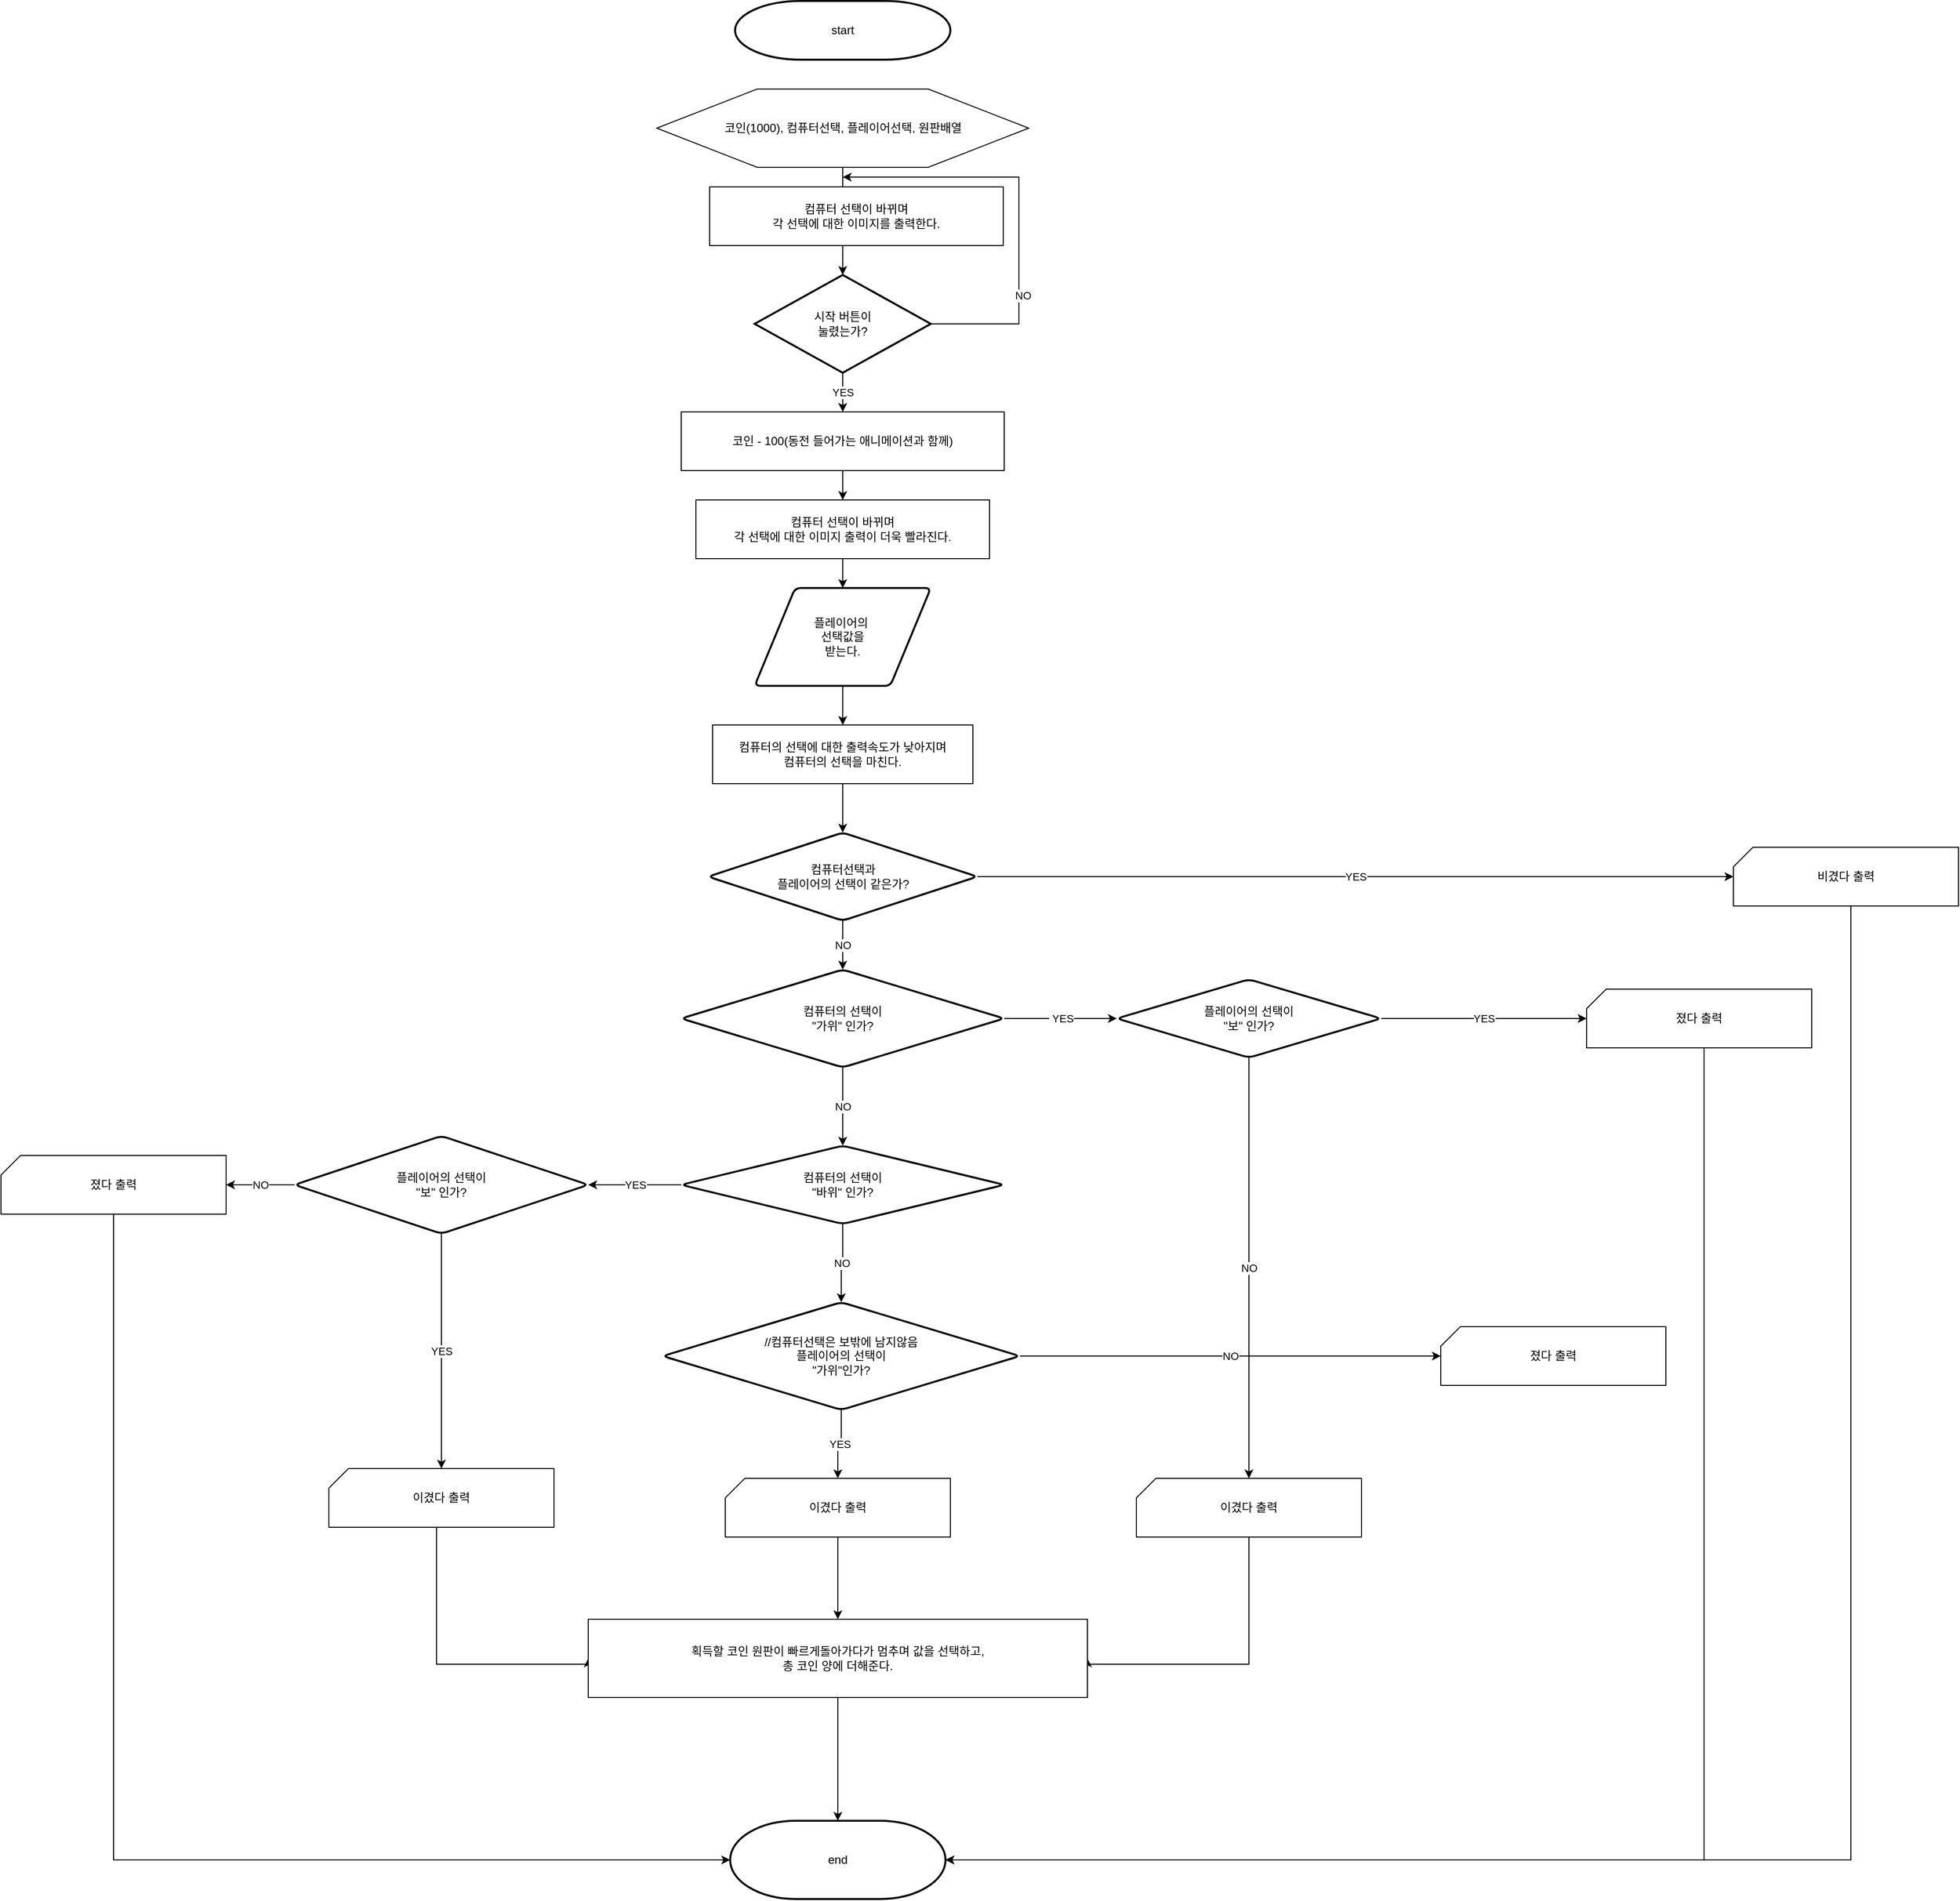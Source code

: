 <mxfile version="20.2.8" type="device"><diagram id="FUHmtFf0QUtu-v7n9mJU" name="페이지-1"><mxGraphModel dx="3671" dy="1588" grid="1" gridSize="10" guides="1" tooltips="1" connect="1" arrows="1" fold="1" page="1" pageScale="1" pageWidth="827" pageHeight="1169" math="0" shadow="0"><root><mxCell id="0"/><mxCell id="1" parent="0"/><mxCell id="JHIqikVzh0IcnaBffEIF-1" value="start" style="strokeWidth=2;html=1;shape=mxgraph.flowchart.terminator;whiteSpace=wrap;" vertex="1" parent="1"><mxGeometry x="290" y="20" width="220" height="60" as="geometry"/></mxCell><mxCell id="JHIqikVzh0IcnaBffEIF-14" value="" style="edgeStyle=orthogonalEdgeStyle;rounded=0;orthogonalLoop=1;jettySize=auto;html=1;" edge="1" parent="1" source="JHIqikVzh0IcnaBffEIF-2" target="JHIqikVzh0IcnaBffEIF-9"><mxGeometry relative="1" as="geometry"/></mxCell><mxCell id="JHIqikVzh0IcnaBffEIF-2" value="코인(1000), 컴퓨터선택, 플레이어선택, 원판배열" style="verticalLabelPosition=middle;verticalAlign=middle;html=1;shape=hexagon;perimeter=hexagonPerimeter2;arcSize=6;size=0.27;labelPosition=center;align=center;" vertex="1" parent="1"><mxGeometry x="210" y="110" width="380" height="80" as="geometry"/></mxCell><mxCell id="JHIqikVzh0IcnaBffEIF-20" value="" style="edgeStyle=orthogonalEdgeStyle;rounded=0;orthogonalLoop=1;jettySize=auto;html=1;" edge="1" parent="1" source="JHIqikVzh0IcnaBffEIF-3" target="JHIqikVzh0IcnaBffEIF-19"><mxGeometry relative="1" as="geometry"/></mxCell><mxCell id="JHIqikVzh0IcnaBffEIF-3" value="코인 - 100(동전 들어가는 애니메이션과 함께)" style="rounded=0;whiteSpace=wrap;html=1;" vertex="1" parent="1"><mxGeometry x="235" y="440" width="330" height="60" as="geometry"/></mxCell><mxCell id="JHIqikVzh0IcnaBffEIF-5" value="컴퓨터 선택이 바뀌며 &lt;br&gt;각 선택에 대한 이미지를 출력한다." style="rounded=0;whiteSpace=wrap;html=1;" vertex="1" parent="1"><mxGeometry x="264" y="210" width="300" height="60" as="geometry"/></mxCell><mxCell id="JHIqikVzh0IcnaBffEIF-16" style="edgeStyle=orthogonalEdgeStyle;rounded=0;orthogonalLoop=1;jettySize=auto;html=1;exitX=1;exitY=0.5;exitDx=0;exitDy=0;exitPerimeter=0;" edge="1" parent="1" source="JHIqikVzh0IcnaBffEIF-9"><mxGeometry relative="1" as="geometry"><mxPoint x="400" y="200" as="targetPoint"/><Array as="points"><mxPoint x="580" y="350"/><mxPoint x="580" y="200"/></Array></mxGeometry></mxCell><mxCell id="JHIqikVzh0IcnaBffEIF-17" value="NO" style="edgeLabel;html=1;align=center;verticalAlign=middle;resizable=0;points=[];" vertex="1" connectable="0" parent="JHIqikVzh0IcnaBffEIF-16"><mxGeometry x="-0.433" y="-4" relative="1" as="geometry"><mxPoint as="offset"/></mxGeometry></mxCell><mxCell id="JHIqikVzh0IcnaBffEIF-18" value="YES" style="edgeStyle=orthogonalEdgeStyle;rounded=0;orthogonalLoop=1;jettySize=auto;html=1;" edge="1" parent="1" source="JHIqikVzh0IcnaBffEIF-9" target="JHIqikVzh0IcnaBffEIF-3"><mxGeometry relative="1" as="geometry"/></mxCell><mxCell id="JHIqikVzh0IcnaBffEIF-9" value="시작 버튼이&lt;br&gt;눌렸는가?" style="strokeWidth=2;html=1;shape=mxgraph.flowchart.decision;whiteSpace=wrap;" vertex="1" parent="1"><mxGeometry x="310" y="300" width="180" height="100" as="geometry"/></mxCell><mxCell id="JHIqikVzh0IcnaBffEIF-81" value="" style="edgeStyle=orthogonalEdgeStyle;rounded=0;orthogonalLoop=1;jettySize=auto;html=1;" edge="1" parent="1" source="JHIqikVzh0IcnaBffEIF-19" target="JHIqikVzh0IcnaBffEIF-24"><mxGeometry relative="1" as="geometry"/></mxCell><mxCell id="JHIqikVzh0IcnaBffEIF-19" value="컴퓨터 선택이 바뀌며 &lt;br&gt;각 선택에 대한 이미지 출력이 더욱 빨라진다." style="rounded=0;whiteSpace=wrap;html=1;" vertex="1" parent="1"><mxGeometry x="250" y="530" width="300" height="60" as="geometry"/></mxCell><mxCell id="JHIqikVzh0IcnaBffEIF-30" value="" style="edgeStyle=orthogonalEdgeStyle;rounded=0;orthogonalLoop=1;jettySize=auto;html=1;" edge="1" parent="1" source="JHIqikVzh0IcnaBffEIF-24" target="JHIqikVzh0IcnaBffEIF-29"><mxGeometry relative="1" as="geometry"/></mxCell><mxCell id="JHIqikVzh0IcnaBffEIF-24" value="플레이어의&amp;nbsp;&lt;br&gt;선택값을&lt;br&gt;받는다." style="shape=parallelogram;html=1;strokeWidth=2;perimeter=parallelogramPerimeter;whiteSpace=wrap;rounded=1;arcSize=12;size=0.23;" vertex="1" parent="1"><mxGeometry x="310" y="620" width="180" height="100" as="geometry"/></mxCell><mxCell id="JHIqikVzh0IcnaBffEIF-33" value="NO" style="edgeStyle=orthogonalEdgeStyle;rounded=0;orthogonalLoop=1;jettySize=auto;html=1;" edge="1" parent="1" source="JHIqikVzh0IcnaBffEIF-25" target="JHIqikVzh0IcnaBffEIF-32"><mxGeometry relative="1" as="geometry"/></mxCell><mxCell id="JHIqikVzh0IcnaBffEIF-54" value="YES" style="edgeStyle=orthogonalEdgeStyle;rounded=0;orthogonalLoop=1;jettySize=auto;html=1;" edge="1" parent="1" source="JHIqikVzh0IcnaBffEIF-25" target="JHIqikVzh0IcnaBffEIF-51"><mxGeometry relative="1" as="geometry"/></mxCell><mxCell id="JHIqikVzh0IcnaBffEIF-25" value="컴퓨터선택과&lt;br&gt;플레이어의 선택이 같은가?" style="rhombus;whiteSpace=wrap;html=1;strokeWidth=2;rounded=1;arcSize=12;" vertex="1" parent="1"><mxGeometry x="262.5" y="870" width="275" height="90" as="geometry"/></mxCell><mxCell id="JHIqikVzh0IcnaBffEIF-31" value="" style="edgeStyle=orthogonalEdgeStyle;rounded=0;orthogonalLoop=1;jettySize=auto;html=1;" edge="1" parent="1" source="JHIqikVzh0IcnaBffEIF-29" target="JHIqikVzh0IcnaBffEIF-25"><mxGeometry relative="1" as="geometry"/></mxCell><mxCell id="JHIqikVzh0IcnaBffEIF-29" value="컴퓨터의 선택에 대한 출력속도가 낮아지며&lt;br&gt;컴퓨터의 선택을 마친다." style="rounded=0;whiteSpace=wrap;html=1;" vertex="1" parent="1"><mxGeometry x="267" y="760" width="266" height="60" as="geometry"/></mxCell><mxCell id="JHIqikVzh0IcnaBffEIF-35" value="NO" style="edgeStyle=orthogonalEdgeStyle;rounded=0;orthogonalLoop=1;jettySize=auto;html=1;" edge="1" parent="1" source="JHIqikVzh0IcnaBffEIF-32" target="JHIqikVzh0IcnaBffEIF-34"><mxGeometry relative="1" as="geometry"/></mxCell><mxCell id="JHIqikVzh0IcnaBffEIF-37" value="&amp;nbsp;YES" style="edgeStyle=orthogonalEdgeStyle;rounded=0;orthogonalLoop=1;jettySize=auto;html=1;" edge="1" parent="1" source="JHIqikVzh0IcnaBffEIF-32" target="JHIqikVzh0IcnaBffEIF-36"><mxGeometry relative="1" as="geometry"/></mxCell><mxCell id="JHIqikVzh0IcnaBffEIF-32" value="컴퓨터의 선택이&lt;br&gt;&quot;가위&quot; 인가?" style="rhombus;whiteSpace=wrap;html=1;strokeWidth=2;rounded=1;arcSize=12;" vertex="1" parent="1"><mxGeometry x="235" y="1010" width="330" height="100" as="geometry"/></mxCell><mxCell id="JHIqikVzh0IcnaBffEIF-41" value="YES" style="edgeStyle=orthogonalEdgeStyle;rounded=0;orthogonalLoop=1;jettySize=auto;html=1;" edge="1" parent="1" source="JHIqikVzh0IcnaBffEIF-34" target="JHIqikVzh0IcnaBffEIF-40"><mxGeometry relative="1" as="geometry"/></mxCell><mxCell id="JHIqikVzh0IcnaBffEIF-62" value="NO" style="edgeStyle=orthogonalEdgeStyle;rounded=0;orthogonalLoop=1;jettySize=auto;html=1;" edge="1" parent="1" source="JHIqikVzh0IcnaBffEIF-34" target="JHIqikVzh0IcnaBffEIF-61"><mxGeometry relative="1" as="geometry"/></mxCell><mxCell id="JHIqikVzh0IcnaBffEIF-34" value="컴퓨터의 선택이&lt;br&gt;&quot;바위&quot; 인가?" style="rhombus;whiteSpace=wrap;html=1;strokeWidth=2;rounded=1;arcSize=12;" vertex="1" parent="1"><mxGeometry x="235" y="1190" width="330" height="80" as="geometry"/></mxCell><mxCell id="JHIqikVzh0IcnaBffEIF-55" value="YES" style="edgeStyle=orthogonalEdgeStyle;rounded=0;orthogonalLoop=1;jettySize=auto;html=1;" edge="1" parent="1" source="JHIqikVzh0IcnaBffEIF-36" target="JHIqikVzh0IcnaBffEIF-50"><mxGeometry relative="1" as="geometry"/></mxCell><mxCell id="JHIqikVzh0IcnaBffEIF-56" value="NO" style="edgeStyle=orthogonalEdgeStyle;rounded=0;orthogonalLoop=1;jettySize=auto;html=1;" edge="1" parent="1" source="JHIqikVzh0IcnaBffEIF-36" target="JHIqikVzh0IcnaBffEIF-52"><mxGeometry relative="1" as="geometry"/></mxCell><mxCell id="JHIqikVzh0IcnaBffEIF-36" value="플레이어의 선택이&lt;br&gt;&quot;보&quot;&amp;nbsp;인가?" style="rhombus;whiteSpace=wrap;html=1;strokeWidth=2;rounded=1;arcSize=12;" vertex="1" parent="1"><mxGeometry x="680" y="1020" width="270" height="80" as="geometry"/></mxCell><mxCell id="JHIqikVzh0IcnaBffEIF-57" value="NO" style="edgeStyle=orthogonalEdgeStyle;rounded=0;orthogonalLoop=1;jettySize=auto;html=1;" edge="1" parent="1" source="JHIqikVzh0IcnaBffEIF-40" target="JHIqikVzh0IcnaBffEIF-49"><mxGeometry relative="1" as="geometry"/></mxCell><mxCell id="JHIqikVzh0IcnaBffEIF-58" value="YES" style="edgeStyle=orthogonalEdgeStyle;rounded=0;orthogonalLoop=1;jettySize=auto;html=1;" edge="1" parent="1" source="JHIqikVzh0IcnaBffEIF-40" target="JHIqikVzh0IcnaBffEIF-53"><mxGeometry relative="1" as="geometry"/></mxCell><mxCell id="JHIqikVzh0IcnaBffEIF-40" value="플레이어의 선택이&lt;br&gt;&quot;보&quot; 인가?" style="rhombus;whiteSpace=wrap;html=1;strokeWidth=2;rounded=1;arcSize=12;" vertex="1" parent="1"><mxGeometry x="-160" y="1180" width="300" height="100" as="geometry"/></mxCell><mxCell id="JHIqikVzh0IcnaBffEIF-76" style="edgeStyle=orthogonalEdgeStyle;rounded=0;orthogonalLoop=1;jettySize=auto;html=1;entryX=0;entryY=0.5;entryDx=0;entryDy=0;entryPerimeter=0;" edge="1" parent="1" source="JHIqikVzh0IcnaBffEIF-49" target="JHIqikVzh0IcnaBffEIF-72"><mxGeometry relative="1" as="geometry"><Array as="points"><mxPoint x="-345" y="1920"/></Array></mxGeometry></mxCell><mxCell id="JHIqikVzh0IcnaBffEIF-49" value="졌다 출력" style="verticalLabelPosition=middle;verticalAlign=middle;html=1;shape=card;whiteSpace=wrap;size=20;arcSize=12;labelPosition=center;align=center;" vertex="1" parent="1"><mxGeometry x="-460" y="1200" width="230" height="60" as="geometry"/></mxCell><mxCell id="JHIqikVzh0IcnaBffEIF-75" style="edgeStyle=orthogonalEdgeStyle;rounded=0;orthogonalLoop=1;jettySize=auto;html=1;entryX=1;entryY=0.5;entryDx=0;entryDy=0;entryPerimeter=0;exitX=0.5;exitY=1;exitDx=0;exitDy=0;exitPerimeter=0;" edge="1" parent="1" source="JHIqikVzh0IcnaBffEIF-50" target="JHIqikVzh0IcnaBffEIF-72"><mxGeometry relative="1" as="geometry"><Array as="points"><mxPoint x="1280" y="1090"/><mxPoint x="1280" y="1920"/></Array></mxGeometry></mxCell><mxCell id="JHIqikVzh0IcnaBffEIF-50" value="졌다 출력" style="verticalLabelPosition=middle;verticalAlign=middle;html=1;shape=card;whiteSpace=wrap;size=20;arcSize=12;labelPosition=center;align=center;" vertex="1" parent="1"><mxGeometry x="1160" y="1030" width="230" height="60" as="geometry"/></mxCell><mxCell id="JHIqikVzh0IcnaBffEIF-80" style="edgeStyle=orthogonalEdgeStyle;rounded=0;orthogonalLoop=1;jettySize=auto;html=1;entryX=1;entryY=0.5;entryDx=0;entryDy=0;entryPerimeter=0;" edge="1" parent="1" source="JHIqikVzh0IcnaBffEIF-51" target="JHIqikVzh0IcnaBffEIF-72"><mxGeometry relative="1" as="geometry"><Array as="points"><mxPoint x="1430" y="1920"/></Array></mxGeometry></mxCell><mxCell id="JHIqikVzh0IcnaBffEIF-51" value="비겼다 출력" style="verticalLabelPosition=middle;verticalAlign=middle;html=1;shape=card;whiteSpace=wrap;size=20;arcSize=12;labelPosition=center;align=center;" vertex="1" parent="1"><mxGeometry x="1310" y="885" width="230" height="60" as="geometry"/></mxCell><mxCell id="JHIqikVzh0IcnaBffEIF-79" style="edgeStyle=orthogonalEdgeStyle;rounded=0;orthogonalLoop=1;jettySize=auto;html=1;entryX=1;entryY=0.5;entryDx=0;entryDy=0;" edge="1" parent="1" source="JHIqikVzh0IcnaBffEIF-52" target="JHIqikVzh0IcnaBffEIF-68"><mxGeometry relative="1" as="geometry"><Array as="points"><mxPoint x="815" y="1720"/></Array></mxGeometry></mxCell><mxCell id="JHIqikVzh0IcnaBffEIF-52" value="이겼다 출력" style="verticalLabelPosition=middle;verticalAlign=middle;html=1;shape=card;whiteSpace=wrap;size=20;arcSize=12;labelPosition=center;align=center;" vertex="1" parent="1"><mxGeometry x="700" y="1530" width="230" height="60" as="geometry"/></mxCell><mxCell id="JHIqikVzh0IcnaBffEIF-77" style="edgeStyle=orthogonalEdgeStyle;rounded=0;orthogonalLoop=1;jettySize=auto;html=1;entryX=0;entryY=0.5;entryDx=0;entryDy=0;" edge="1" parent="1" source="JHIqikVzh0IcnaBffEIF-53" target="JHIqikVzh0IcnaBffEIF-68"><mxGeometry relative="1" as="geometry"><Array as="points"><mxPoint x="-15" y="1720"/></Array></mxGeometry></mxCell><mxCell id="JHIqikVzh0IcnaBffEIF-53" value="이겼다 출력" style="verticalLabelPosition=middle;verticalAlign=middle;html=1;shape=card;whiteSpace=wrap;size=20;arcSize=12;labelPosition=center;align=center;" vertex="1" parent="1"><mxGeometry x="-125" y="1520" width="230" height="60" as="geometry"/></mxCell><mxCell id="JHIqikVzh0IcnaBffEIF-65" value="NO" style="edgeStyle=orthogonalEdgeStyle;rounded=0;orthogonalLoop=1;jettySize=auto;html=1;" edge="1" parent="1" source="JHIqikVzh0IcnaBffEIF-61" target="JHIqikVzh0IcnaBffEIF-63"><mxGeometry relative="1" as="geometry"/></mxCell><mxCell id="JHIqikVzh0IcnaBffEIF-66" value="YES" style="edgeStyle=orthogonalEdgeStyle;rounded=0;orthogonalLoop=1;jettySize=auto;html=1;" edge="1" parent="1" source="JHIqikVzh0IcnaBffEIF-61" target="JHIqikVzh0IcnaBffEIF-64"><mxGeometry relative="1" as="geometry"/></mxCell><mxCell id="JHIqikVzh0IcnaBffEIF-61" value="//컴퓨터선택은 보밖에 남지않음&lt;br&gt;플레이어의 선택이&lt;br&gt;&quot;가위&quot;인가?" style="rhombus;whiteSpace=wrap;html=1;strokeWidth=2;rounded=1;arcSize=12;" vertex="1" parent="1"><mxGeometry x="216" y="1350" width="365" height="110" as="geometry"/></mxCell><mxCell id="JHIqikVzh0IcnaBffEIF-63" value="졌다 출력" style="verticalLabelPosition=middle;verticalAlign=middle;html=1;shape=card;whiteSpace=wrap;size=20;arcSize=12;labelPosition=center;align=center;" vertex="1" parent="1"><mxGeometry x="1011" y="1375" width="230" height="60" as="geometry"/></mxCell><mxCell id="JHIqikVzh0IcnaBffEIF-73" value="" style="edgeStyle=orthogonalEdgeStyle;rounded=0;orthogonalLoop=1;jettySize=auto;html=1;" edge="1" parent="1" source="JHIqikVzh0IcnaBffEIF-64" target="JHIqikVzh0IcnaBffEIF-68"><mxGeometry relative="1" as="geometry"/></mxCell><mxCell id="JHIqikVzh0IcnaBffEIF-64" value="이겼다 출력" style="verticalLabelPosition=middle;verticalAlign=middle;html=1;shape=card;whiteSpace=wrap;size=20;arcSize=12;labelPosition=center;align=center;" vertex="1" parent="1"><mxGeometry x="280" y="1530" width="230" height="60" as="geometry"/></mxCell><mxCell id="JHIqikVzh0IcnaBffEIF-74" style="edgeStyle=orthogonalEdgeStyle;rounded=0;orthogonalLoop=1;jettySize=auto;html=1;entryX=0.5;entryY=0;entryDx=0;entryDy=0;entryPerimeter=0;" edge="1" parent="1" source="JHIqikVzh0IcnaBffEIF-68" target="JHIqikVzh0IcnaBffEIF-72"><mxGeometry relative="1" as="geometry"/></mxCell><mxCell id="JHIqikVzh0IcnaBffEIF-68" value="획득할 코인 원판이 빠르게돌아가다가 멈추며 값을 선택하고,&lt;br&gt;총 코인 양에 더해준다." style="rounded=0;whiteSpace=wrap;html=1;" vertex="1" parent="1"><mxGeometry x="140" y="1674" width="510" height="80" as="geometry"/></mxCell><mxCell id="JHIqikVzh0IcnaBffEIF-72" value="end" style="strokeWidth=2;html=1;shape=mxgraph.flowchart.terminator;whiteSpace=wrap;" vertex="1" parent="1"><mxGeometry x="285" y="1880" width="220" height="80" as="geometry"/></mxCell></root></mxGraphModel></diagram></mxfile>